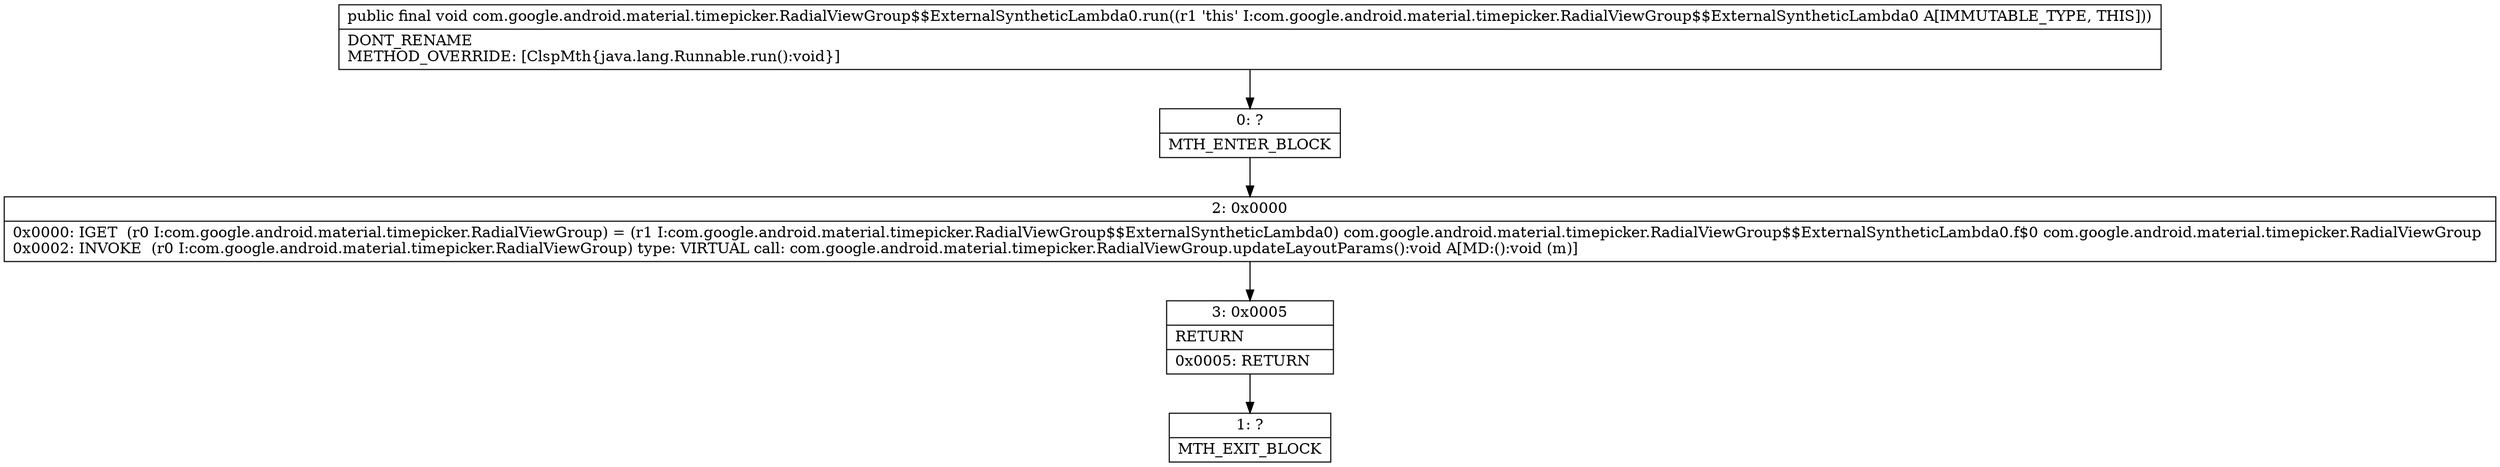 digraph "CFG forcom.google.android.material.timepicker.RadialViewGroup$$ExternalSyntheticLambda0.run()V" {
Node_0 [shape=record,label="{0\:\ ?|MTH_ENTER_BLOCK\l}"];
Node_2 [shape=record,label="{2\:\ 0x0000|0x0000: IGET  (r0 I:com.google.android.material.timepicker.RadialViewGroup) = (r1 I:com.google.android.material.timepicker.RadialViewGroup$$ExternalSyntheticLambda0) com.google.android.material.timepicker.RadialViewGroup$$ExternalSyntheticLambda0.f$0 com.google.android.material.timepicker.RadialViewGroup \l0x0002: INVOKE  (r0 I:com.google.android.material.timepicker.RadialViewGroup) type: VIRTUAL call: com.google.android.material.timepicker.RadialViewGroup.updateLayoutParams():void A[MD:():void (m)]\l}"];
Node_3 [shape=record,label="{3\:\ 0x0005|RETURN\l|0x0005: RETURN   \l}"];
Node_1 [shape=record,label="{1\:\ ?|MTH_EXIT_BLOCK\l}"];
MethodNode[shape=record,label="{public final void com.google.android.material.timepicker.RadialViewGroup$$ExternalSyntheticLambda0.run((r1 'this' I:com.google.android.material.timepicker.RadialViewGroup$$ExternalSyntheticLambda0 A[IMMUTABLE_TYPE, THIS]))  | DONT_RENAME\lMETHOD_OVERRIDE: [ClspMth\{java.lang.Runnable.run():void\}]\l}"];
MethodNode -> Node_0;Node_0 -> Node_2;
Node_2 -> Node_3;
Node_3 -> Node_1;
}

